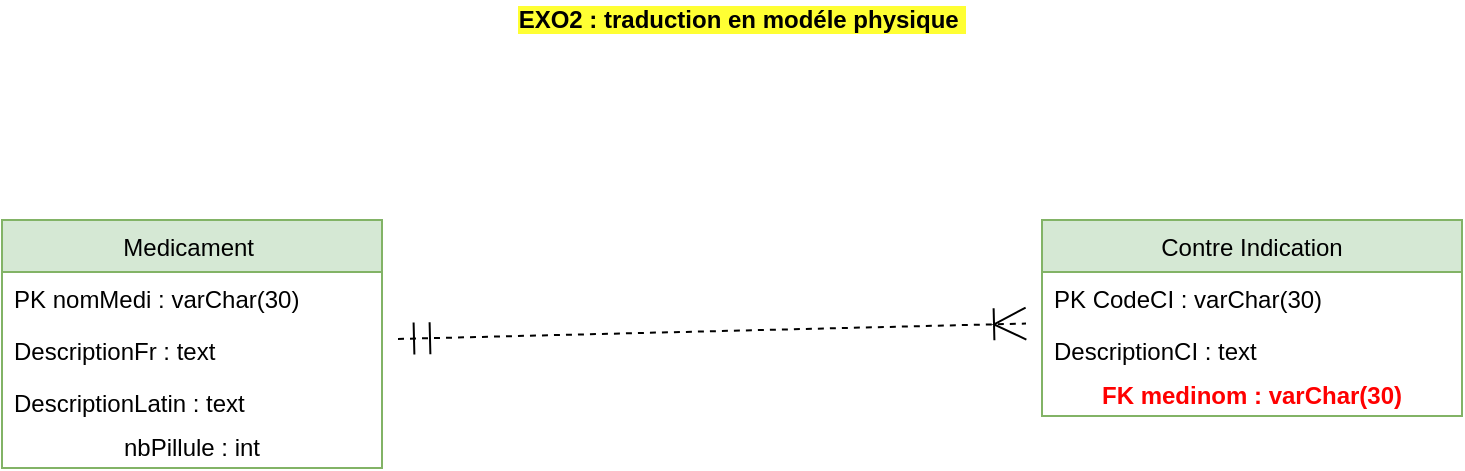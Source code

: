 <mxfile version="15.3.5" type="github"><diagram id="g3mVqeSmK5UX76V1MI1i" name="Page-1"><mxGraphModel dx="1865" dy="579" grid="1" gridSize="10" guides="1" tooltips="1" connect="1" arrows="1" fold="1" page="1" pageScale="1" pageWidth="827" pageHeight="1169" math="0" shadow="0"><root><mxCell id="0"/><mxCell id="1" parent="0"/><mxCell id="WmKtAFG8N5slOJCgmu7g-1" value="Medicament " style="swimlane;fontStyle=0;childLayout=stackLayout;horizontal=1;startSize=26;fillColor=#d5e8d4;horizontalStack=0;resizeParent=1;resizeParentMax=0;resizeLast=0;collapsible=1;marginBottom=0;hachureGap=4;pointerEvents=0;strokeColor=#82b366;" vertex="1" parent="1"><mxGeometry x="-20" y="170" width="190" height="124" as="geometry"/></mxCell><mxCell id="WmKtAFG8N5slOJCgmu7g-2" value="PK nomMedi : varChar(30)" style="text;strokeColor=none;fillColor=none;align=left;verticalAlign=top;spacingLeft=4;spacingRight=4;overflow=hidden;rotatable=0;points=[[0,0.5],[1,0.5]];portConstraint=eastwest;fontStyle=0" vertex="1" parent="WmKtAFG8N5slOJCgmu7g-1"><mxGeometry y="26" width="190" height="26" as="geometry"/></mxCell><mxCell id="WmKtAFG8N5slOJCgmu7g-3" value="DescriptionFr : text" style="text;strokeColor=none;fillColor=none;align=left;verticalAlign=top;spacingLeft=4;spacingRight=4;overflow=hidden;rotatable=0;points=[[0,0.5],[1,0.5]];portConstraint=eastwest;" vertex="1" parent="WmKtAFG8N5slOJCgmu7g-1"><mxGeometry y="52" width="190" height="26" as="geometry"/></mxCell><mxCell id="WmKtAFG8N5slOJCgmu7g-4" value="DescriptionLatin : text" style="text;strokeColor=none;fillColor=none;align=left;verticalAlign=top;spacingLeft=4;spacingRight=4;overflow=hidden;rotatable=0;points=[[0,0.5],[1,0.5]];portConstraint=eastwest;" vertex="1" parent="WmKtAFG8N5slOJCgmu7g-1"><mxGeometry y="78" width="190" height="26" as="geometry"/></mxCell><mxCell id="WmKtAFG8N5slOJCgmu7g-5" value="nbPillule : int" style="text;html=1;strokeColor=none;fillColor=none;align=center;verticalAlign=middle;whiteSpace=wrap;rounded=0;hachureGap=4;pointerEvents=0;" vertex="1" parent="WmKtAFG8N5slOJCgmu7g-1"><mxGeometry y="104" width="190" height="20" as="geometry"/></mxCell><mxCell id="WmKtAFG8N5slOJCgmu7g-6" value="Contre Indication" style="swimlane;fontStyle=0;childLayout=stackLayout;horizontal=1;startSize=26;fillColor=#d5e8d4;horizontalStack=0;resizeParent=1;resizeParentMax=0;resizeLast=0;collapsible=1;marginBottom=0;hachureGap=4;pointerEvents=0;strokeColor=#82b366;" vertex="1" parent="1"><mxGeometry x="500" y="170" width="210" height="98" as="geometry"/></mxCell><mxCell id="WmKtAFG8N5slOJCgmu7g-7" value="PK CodeCI : varChar(30)" style="text;strokeColor=none;fillColor=none;align=left;verticalAlign=top;spacingLeft=4;spacingRight=4;overflow=hidden;rotatable=0;points=[[0,0.5],[1,0.5]];portConstraint=eastwest;fontStyle=0" vertex="1" parent="WmKtAFG8N5slOJCgmu7g-6"><mxGeometry y="26" width="210" height="26" as="geometry"/></mxCell><mxCell id="WmKtAFG8N5slOJCgmu7g-8" value="DescriptionCI : text " style="text;strokeColor=none;fillColor=none;align=left;verticalAlign=top;spacingLeft=4;spacingRight=4;overflow=hidden;rotatable=0;points=[[0,0.5],[1,0.5]];portConstraint=eastwest;" vertex="1" parent="WmKtAFG8N5slOJCgmu7g-6"><mxGeometry y="52" width="210" height="26" as="geometry"/></mxCell><mxCell id="WmKtAFG8N5slOJCgmu7g-11" value="&lt;b&gt;&lt;font color=&quot;#ff0000&quot;&gt;FK medinom : varChar(30)&lt;/font&gt;&lt;/b&gt;" style="text;html=1;strokeColor=none;fillColor=none;align=center;verticalAlign=middle;whiteSpace=wrap;rounded=0;hachureGap=4;pointerEvents=0;" vertex="1" parent="WmKtAFG8N5slOJCgmu7g-6"><mxGeometry y="78" width="210" height="20" as="geometry"/></mxCell><mxCell id="WmKtAFG8N5slOJCgmu7g-10" value="" style="endArrow=ERoneToMany;dashed=1;html=1;startSize=14;endSize=14;sourcePerimeterSpacing=8;targetPerimeterSpacing=8;startArrow=ERmandOne;startFill=0;endFill=0;" edge="1" parent="1" source="WmKtAFG8N5slOJCgmu7g-1" target="WmKtAFG8N5slOJCgmu7g-6"><mxGeometry width="50" height="50" relative="1" as="geometry"><mxPoint x="310" y="240" as="sourcePoint"/><mxPoint x="360" y="190" as="targetPoint"/></mxGeometry></mxCell><mxCell id="WmKtAFG8N5slOJCgmu7g-12" value="&lt;b style=&quot;background-color: rgb(255 , 255 , 51)&quot;&gt;EXO2 : traduction en modéle physique&amp;nbsp;&lt;/b&gt;" style="text;html=1;strokeColor=none;fillColor=none;align=center;verticalAlign=middle;whiteSpace=wrap;rounded=0;hachureGap=4;pointerEvents=0;" vertex="1" parent="1"><mxGeometry x="220" y="60" width="260" height="20" as="geometry"/></mxCell></root></mxGraphModel></diagram></mxfile>